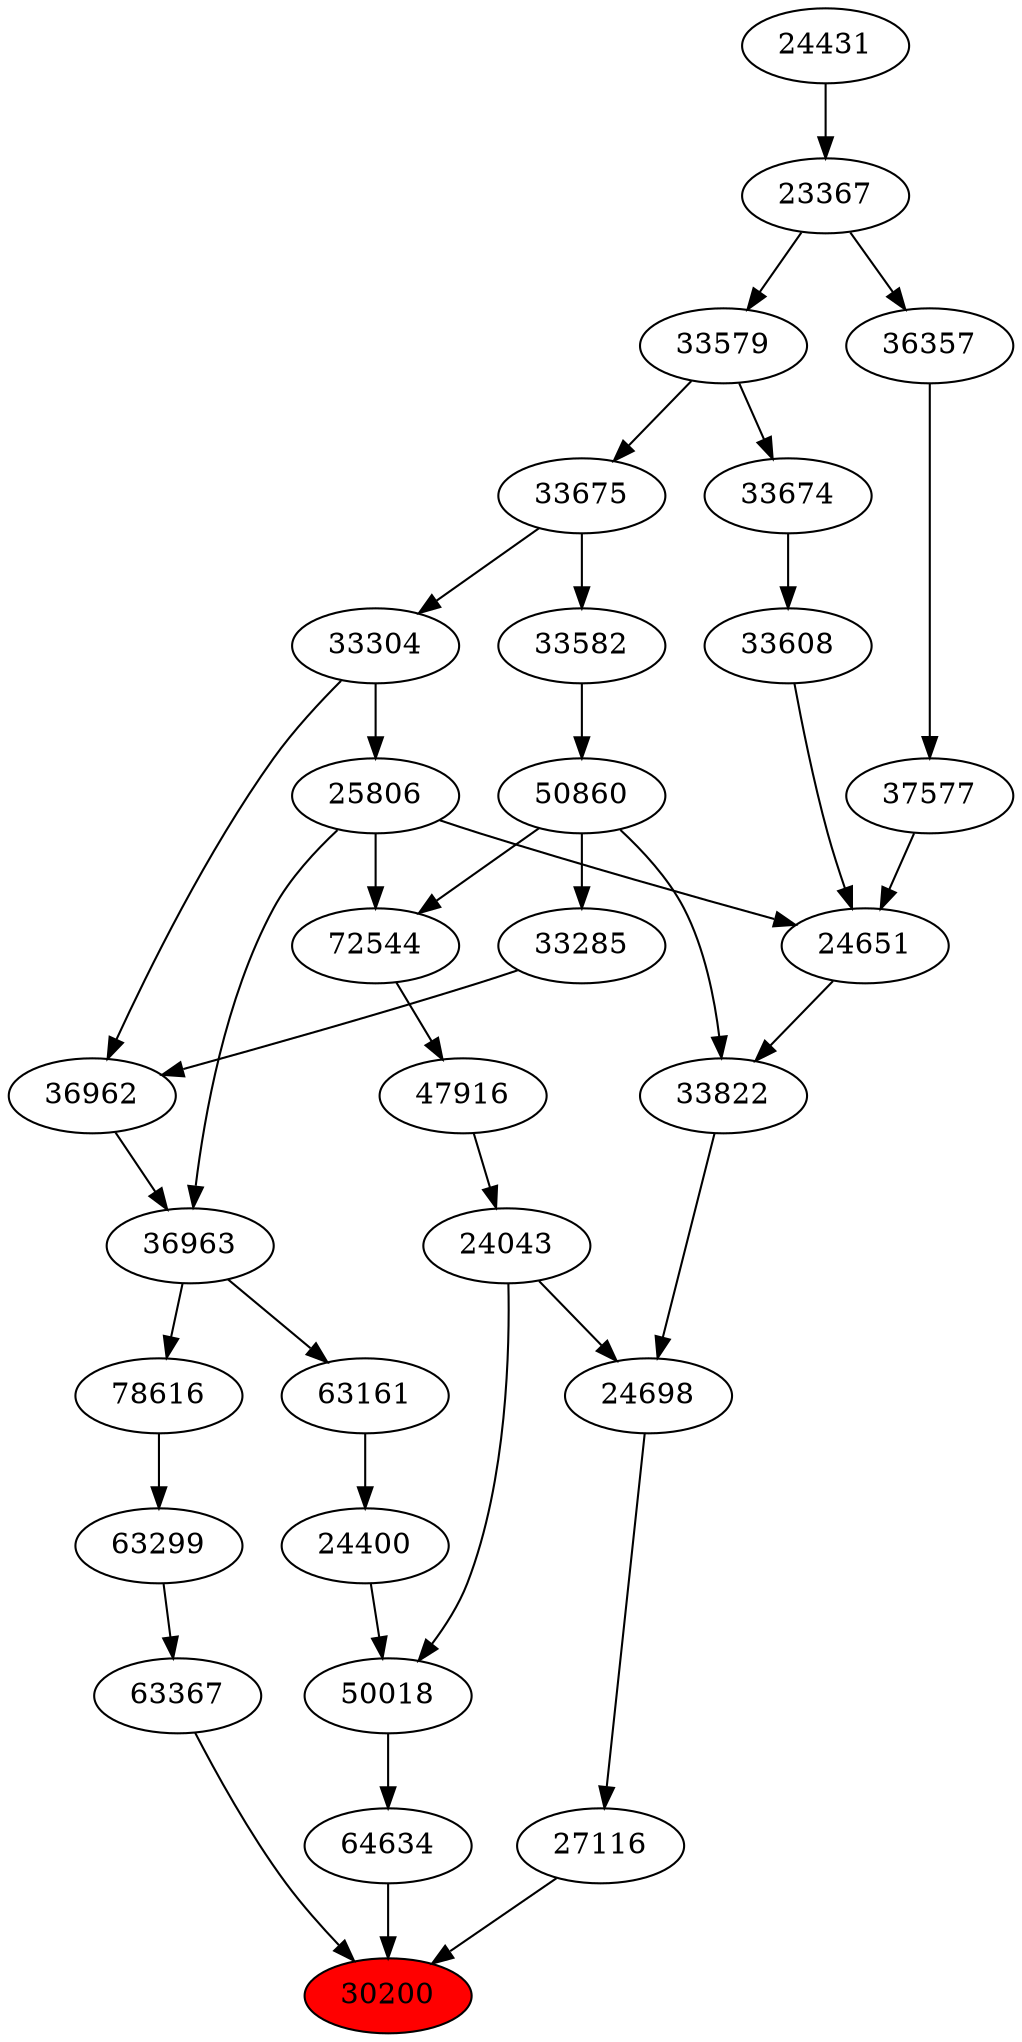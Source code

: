 strict digraph{ 
30200 [label="30200" fillcolor=red style=filled]
64634 -> 30200
63367 -> 30200
27116 -> 30200
64634 [label="64634"]
50018 -> 64634
63367 [label="63367"]
63299 -> 63367
27116 [label="27116"]
24698 -> 27116
50018 [label="50018"]
24043 -> 50018
24400 -> 50018
63299 [label="63299"]
78616 -> 63299
24698 [label="24698"]
24043 -> 24698
33822 -> 24698
24043 [label="24043"]
47916 -> 24043
24400 [label="24400"]
63161 -> 24400
78616 [label="78616"]
36963 -> 78616
33822 [label="33822"]
24651 -> 33822
50860 -> 33822
47916 [label="47916"]
72544 -> 47916
63161 [label="63161"]
36963 -> 63161
36963 [label="36963"]
36962 -> 36963
25806 -> 36963
24651 [label="24651"]
25806 -> 24651
33608 -> 24651
37577 -> 24651
50860 [label="50860"]
33582 -> 50860
72544 [label="72544"]
50860 -> 72544
25806 -> 72544
36962 [label="36962"]
33285 -> 36962
33304 -> 36962
25806 [label="25806"]
33304 -> 25806
33608 [label="33608"]
33674 -> 33608
37577 [label="37577"]
36357 -> 37577
33582 [label="33582"]
33675 -> 33582
33285 [label="33285"]
50860 -> 33285
33304 [label="33304"]
33675 -> 33304
33674 [label="33674"]
33579 -> 33674
36357 [label="36357"]
23367 -> 36357
33675 [label="33675"]
33579 -> 33675
33579 [label="33579"]
23367 -> 33579
23367 [label="23367"]
24431 -> 23367
24431 [label="24431"]
}